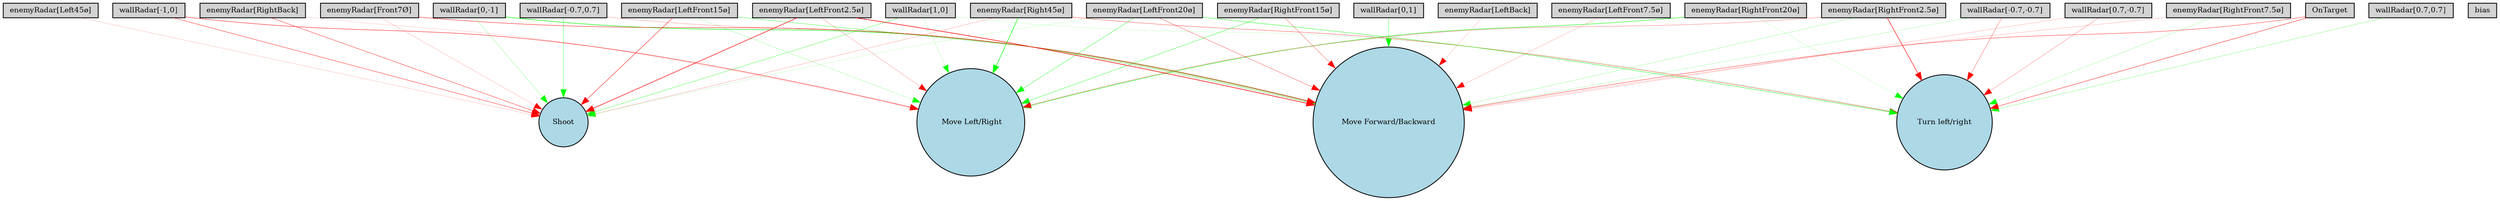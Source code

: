 digraph {
	node [fontsize=9 height=0.2 shape=circle width=0.2]
	"wallRadar[1,0]" [fillcolor=lightgray shape=box style=filled]
	"wallRadar[0,1]" [fillcolor=lightgray shape=box style=filled]
	"wallRadar[-1,0]" [fillcolor=lightgray shape=box style=filled]
	"wallRadar[0,-1]" [fillcolor=lightgray shape=box style=filled]
	"wallRadar[0.7,0.7]" [fillcolor=lightgray shape=box style=filled]
	"wallRadar[-0.7,0.7]" [fillcolor=lightgray shape=box style=filled]
	"wallRadar[-0.7,-0.7]" [fillcolor=lightgray shape=box style=filled]
	"wallRadar[0.7,-0.7]" [fillcolor=lightgray shape=box style=filled]
	"enemyRadar[RightBack]" [fillcolor=lightgray shape=box style=filled]
	"enemyRadar[LeftBack]" [fillcolor=lightgray shape=box style=filled]
	"enemyRadar[Right45ø]" [fillcolor=lightgray shape=box style=filled]
	"enemyRadar[Left45ø]" [fillcolor=lightgray shape=box style=filled]
	"enemyRadar[RightFront20ø]" [fillcolor=lightgray shape=box style=filled]
	"enemyRadar[LeftFront20ø]" [fillcolor=lightgray shape=box style=filled]
	"enemyRadar[RightFront15ø]" [fillcolor=lightgray shape=box style=filled]
	"enemyRadar[LeftFront15ø]" [fillcolor=lightgray shape=box style=filled]
	"enemyRadar[RightFront7.5ø]" [fillcolor=lightgray shape=box style=filled]
	"enemyRadar[LeftFront7.5ø]" [fillcolor=lightgray shape=box style=filled]
	"enemyRadar[RightFront2.5ø]" [fillcolor=lightgray shape=box style=filled]
	"enemyRadar[LeftFront2.5ø]" [fillcolor=lightgray shape=box style=filled]
	"enemyRadar[Front7Ø]" [fillcolor=lightgray shape=box style=filled]
	OnTarget [fillcolor=lightgray shape=box style=filled]
	bias [fillcolor=lightgray shape=box style=filled]
	Shoot [fillcolor=lightblue style=filled]
	"Move Forward/Backward" [fillcolor=lightblue style=filled]
	" Move Left/Right" [fillcolor=lightblue style=filled]
	"Turn left/right" [fillcolor=lightblue style=filled]
	"wallRadar[0.7,-0.7]" -> "Turn left/right" [color=red penwidth=0.21751622320904596 style=solid]
	OnTarget -> "Move Forward/Backward" [color=red penwidth=0.38863412806795483 style=solid]
	"enemyRadar[LeftFront20ø]" -> " Move Left/Right" [color=green penwidth=0.35158690332716436 style=solid]
	"wallRadar[-1,0]" -> " Move Left/Right" [color=red penwidth=0.4687156912771774 style=solid]
	"enemyRadar[LeftFront15ø]" -> " Move Left/Right" [color=green penwidth=0.16574447020106736 style=solid]
	"enemyRadar[RightFront20ø]" -> " Move Left/Right" [color=green penwidth=0.5103022291779291 style=solid]
	"enemyRadar[RightBack]" -> " Move Left/Right" [color=red penwidth=0.11049946721012874 style=solid]
	"enemyRadar[LeftFront2.5ø]" -> " Move Left/Right" [color=red penwidth=0.17443070716158499 style=solid]
	"wallRadar[0,-1]" -> "Move Forward/Backward" [color=green penwidth=0.6170197789359365 style=solid]
	"wallRadar[1,0]" -> " Move Left/Right" [color=green penwidth=0.13171700934912922 style=solid]
	"enemyRadar[RightFront15ø]" -> "Move Forward/Backward" [color=red penwidth=0.27663289710988626 style=solid]
	"enemyRadar[Right45ø]" -> "Turn left/right" [color=red penwidth=0.3229338850354091 style=solid]
	"enemyRadar[LeftFront15ø]" -> Shoot [color=red penwidth=0.4514714409956512 style=solid]
	"enemyRadar[RightFront2.5ø]" -> " Move Left/Right" [color=red penwidth=0.23949841270226782 style=solid]
	"enemyRadar[LeftFront2.5ø]" -> Shoot [color=red penwidth=0.6308662922852281 style=solid]
	"enemyRadar[RightFront7.5ø]" -> "Move Forward/Backward" [color=red penwidth=0.1511555356531664 style=solid]
	"enemyRadar[LeftBack]" -> "Move Forward/Backward" [color=red penwidth=0.12227629474466013 style=solid]
	"enemyRadar[LeftFront15ø]" -> "Move Forward/Backward" [color=green penwidth=0.35209752634359937 style=solid]
	"wallRadar[0,1]" -> "Move Forward/Backward" [color=green penwidth=0.2992914816032771 style=solid]
	"enemyRadar[LeftFront20ø]" -> Shoot [color=green penwidth=0.11259413071357055 style=solid]
	"wallRadar[0.7,0.7]" -> "Turn left/right" [color=green penwidth=0.22603597464485234 style=solid]
	"enemyRadar[LeftFront2.5ø]" -> "Move Forward/Backward" [color=red penwidth=0.6960708013202799 style=solid]
	"enemyRadar[RightFront7.5ø]" -> "Turn left/right" [color=green penwidth=0.16316034140546773 style=solid]
	"enemyRadar[LeftFront20ø]" -> "Move Forward/Backward" [color=red penwidth=0.28907298134420856 style=solid]
	"enemyRadar[Left45ø]" -> Shoot [color=red penwidth=0.12133535151304929 style=solid]
	"wallRadar[1,0]" -> Shoot [color=green penwidth=0.3139327415334422 style=solid]
	"wallRadar[1,0]" -> "Turn left/right" [color=green penwidth=0.10940299590377915 style=solid]
	"enemyRadar[Front7Ø]" -> "Move Forward/Backward" [color=red penwidth=0.4533551473702889 style=solid]
	"enemyRadar[Right45ø]" -> " Move Left/Right" [color=green penwidth=0.6144909377330036 style=solid]
	"wallRadar[-0.7,-0.7]" -> "Move Forward/Backward" [color=green penwidth=0.14701858425567274 style=solid]
	"wallRadar[-0.7,-0.7]" -> "Turn left/right" [color=red penwidth=0.274515274754503 style=solid]
	"enemyRadar[LeftFront20ø]" -> "Turn left/right" [color=green penwidth=0.427078108118067 style=solid]
	"enemyRadar[RightFront15ø]" -> " Move Left/Right" [color=green penwidth=0.34986418117717616 style=solid]
	"enemyRadar[RightFront2.5ø]" -> "Turn left/right" [color=red penwidth=0.5889222636463918 style=solid]
	"wallRadar[0,-1]" -> Shoot [color=green penwidth=0.18555888301781365 style=solid]
	OnTarget -> "Turn left/right" [color=red penwidth=0.4311175657000267 style=solid]
	"enemyRadar[LeftFront7.5ø]" -> "Move Forward/Backward" [color=red penwidth=0.15118380582119162 style=solid]
	"wallRadar[-0.7,0.7]" -> Shoot [color=green penwidth=0.3357728465035835 style=solid]
	"enemyRadar[RightBack]" -> Shoot [color=red penwidth=0.379100320351061 style=solid]
	"enemyRadar[Front7Ø]" -> Shoot [color=red penwidth=0.13901034050901312 style=solid]
	"enemyRadar[Right45ø]" -> Shoot [color=red penwidth=0.16688172589586645 style=solid]
	"enemyRadar[RightFront2.5ø]" -> "Move Forward/Backward" [color=green penwidth=0.18164326109156267 style=solid]
	"enemyRadar[RightFront20ø]" -> "Turn left/right" [color=green penwidth=0.10234175843931957 style=solid]
	"wallRadar[-1,0]" -> Shoot [color=red penwidth=0.4008417231936503 style=solid]
	"wallRadar[0.7,-0.7]" -> "Move Forward/Backward" [color=red penwidth=0.14650620424477134 style=solid]
	"wallRadar[-0.7,0.7]" -> "Move Forward/Backward" [color=red penwidth=0.20661145024547262 style=solid]
}
